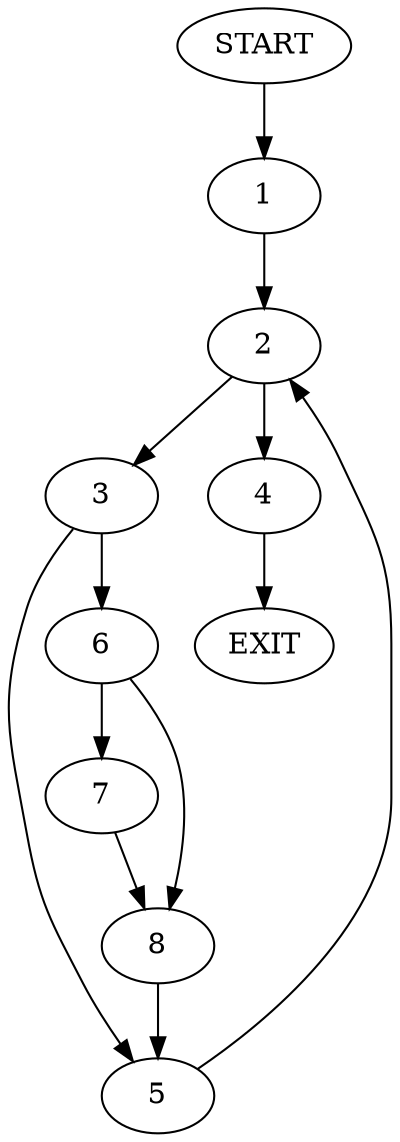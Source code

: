 digraph {
0 [label="START"]
9 [label="EXIT"]
0 -> 1
1 -> 2
2 -> 3
2 -> 4
3 -> 5
3 -> 6
4 -> 9
5 -> 2
6 -> 7
6 -> 8
7 -> 8
8 -> 5
}
